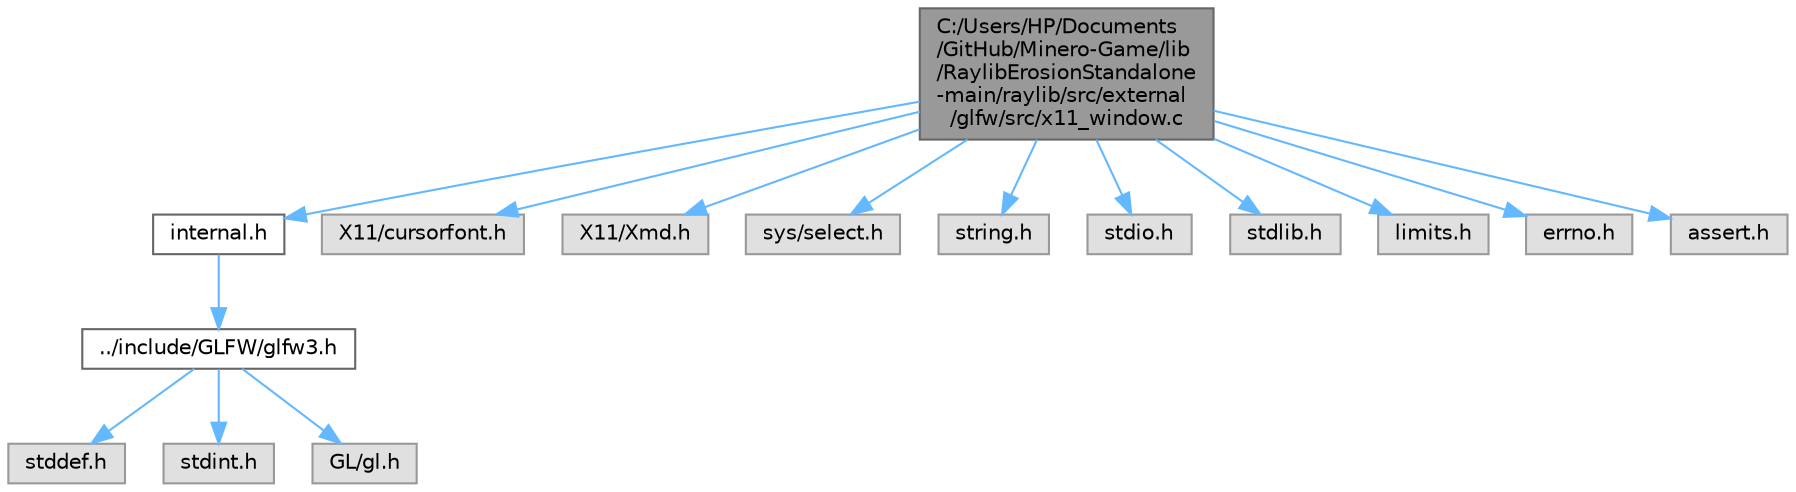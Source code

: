 digraph "C:/Users/HP/Documents/GitHub/Minero-Game/lib/RaylibErosionStandalone-main/raylib/src/external/glfw/src/x11_window.c"
{
 // LATEX_PDF_SIZE
  bgcolor="transparent";
  edge [fontname=Helvetica,fontsize=10,labelfontname=Helvetica,labelfontsize=10];
  node [fontname=Helvetica,fontsize=10,shape=box,height=0.2,width=0.4];
  Node1 [id="Node000001",label="C:/Users/HP/Documents\l/GitHub/Minero-Game/lib\l/RaylibErosionStandalone\l-main/raylib/src/external\l/glfw/src/x11_window.c",height=0.2,width=0.4,color="gray40", fillcolor="grey60", style="filled", fontcolor="black",tooltip=" "];
  Node1 -> Node2 [id="edge29_Node000001_Node000002",color="steelblue1",style="solid",tooltip=" "];
  Node2 [id="Node000002",label="internal.h",height=0.2,width=0.4,color="grey40", fillcolor="white", style="filled",URL="$lib_2_raylib_erosion_standalone-main_2raylib_2src_2external_2glfw_2src_2internal_8h.html",tooltip=" "];
  Node2 -> Node3 [id="edge30_Node000002_Node000003",color="steelblue1",style="solid",tooltip=" "];
  Node3 [id="Node000003",label="../include/GLFW/glfw3.h",height=0.2,width=0.4,color="grey40", fillcolor="white", style="filled",URL="$lib_2_raylib_erosion_standalone-main_2raylib_2src_2external_2glfw_2include_2_g_l_f_w_2glfw3_8h.html",tooltip="The header of the GLFW 3 API."];
  Node3 -> Node4 [id="edge31_Node000003_Node000004",color="steelblue1",style="solid",tooltip=" "];
  Node4 [id="Node000004",label="stddef.h",height=0.2,width=0.4,color="grey60", fillcolor="#E0E0E0", style="filled",tooltip=" "];
  Node3 -> Node5 [id="edge32_Node000003_Node000005",color="steelblue1",style="solid",tooltip=" "];
  Node5 [id="Node000005",label="stdint.h",height=0.2,width=0.4,color="grey60", fillcolor="#E0E0E0", style="filled",tooltip=" "];
  Node3 -> Node6 [id="edge33_Node000003_Node000006",color="steelblue1",style="solid",tooltip=" "];
  Node6 [id="Node000006",label="GL/gl.h",height=0.2,width=0.4,color="grey60", fillcolor="#E0E0E0", style="filled",tooltip=" "];
  Node1 -> Node7 [id="edge34_Node000001_Node000007",color="steelblue1",style="solid",tooltip=" "];
  Node7 [id="Node000007",label="X11/cursorfont.h",height=0.2,width=0.4,color="grey60", fillcolor="#E0E0E0", style="filled",tooltip=" "];
  Node1 -> Node8 [id="edge35_Node000001_Node000008",color="steelblue1",style="solid",tooltip=" "];
  Node8 [id="Node000008",label="X11/Xmd.h",height=0.2,width=0.4,color="grey60", fillcolor="#E0E0E0", style="filled",tooltip=" "];
  Node1 -> Node9 [id="edge36_Node000001_Node000009",color="steelblue1",style="solid",tooltip=" "];
  Node9 [id="Node000009",label="sys/select.h",height=0.2,width=0.4,color="grey60", fillcolor="#E0E0E0", style="filled",tooltip=" "];
  Node1 -> Node10 [id="edge37_Node000001_Node000010",color="steelblue1",style="solid",tooltip=" "];
  Node10 [id="Node000010",label="string.h",height=0.2,width=0.4,color="grey60", fillcolor="#E0E0E0", style="filled",tooltip=" "];
  Node1 -> Node11 [id="edge38_Node000001_Node000011",color="steelblue1",style="solid",tooltip=" "];
  Node11 [id="Node000011",label="stdio.h",height=0.2,width=0.4,color="grey60", fillcolor="#E0E0E0", style="filled",tooltip=" "];
  Node1 -> Node12 [id="edge39_Node000001_Node000012",color="steelblue1",style="solid",tooltip=" "];
  Node12 [id="Node000012",label="stdlib.h",height=0.2,width=0.4,color="grey60", fillcolor="#E0E0E0", style="filled",tooltip=" "];
  Node1 -> Node13 [id="edge40_Node000001_Node000013",color="steelblue1",style="solid",tooltip=" "];
  Node13 [id="Node000013",label="limits.h",height=0.2,width=0.4,color="grey60", fillcolor="#E0E0E0", style="filled",tooltip=" "];
  Node1 -> Node14 [id="edge41_Node000001_Node000014",color="steelblue1",style="solid",tooltip=" "];
  Node14 [id="Node000014",label="errno.h",height=0.2,width=0.4,color="grey60", fillcolor="#E0E0E0", style="filled",tooltip=" "];
  Node1 -> Node15 [id="edge42_Node000001_Node000015",color="steelblue1",style="solid",tooltip=" "];
  Node15 [id="Node000015",label="assert.h",height=0.2,width=0.4,color="grey60", fillcolor="#E0E0E0", style="filled",tooltip=" "];
}
